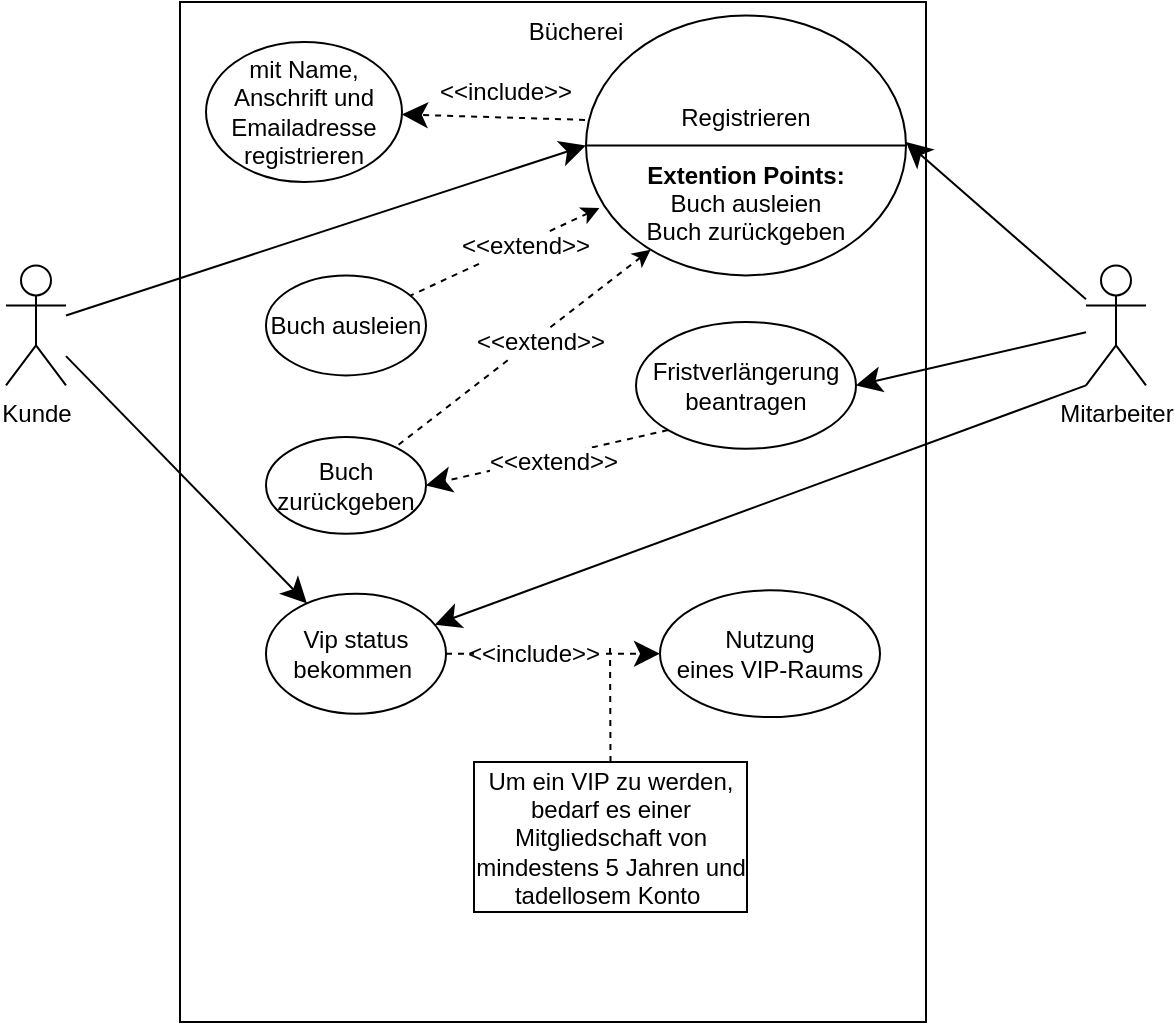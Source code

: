 <mxfile version="20.2.8" type="device"><diagram id="TUwGTryx9L3_MBxj53Zs" name="Страница-1"><mxGraphModel dx="1038" dy="547" grid="1" gridSize="10" guides="1" tooltips="1" connect="1" arrows="1" fold="1" page="1" pageScale="1" pageWidth="827" pageHeight="1169" math="0" shadow="0"><root><mxCell id="0"/><mxCell id="1" parent="0"/><mxCell id="9uPm1RoYX5vybW7G2rX--54" value="" style="rounded=0;whiteSpace=wrap;html=1;shadow=0;labelBackgroundColor=none;fontSize=12;fillColor=none;" vertex="1" parent="1"><mxGeometry x="237" y="180" width="373" height="510" as="geometry"/></mxCell><mxCell id="9uPm1RoYX5vybW7G2rX--124" style="edgeStyle=none;rounded=0;orthogonalLoop=1;jettySize=auto;html=1;strokeWidth=1;fontSize=12;endArrow=classic;endFill=1;endSize=10;entryX=1;entryY=0.5;entryDx=0;entryDy=0;" edge="1" parent="1" source="9uPm1RoYX5vybW7G2rX--47"><mxGeometry relative="1" as="geometry"><mxPoint x="600" y="250" as="targetPoint"/></mxGeometry></mxCell><mxCell id="9uPm1RoYX5vybW7G2rX--126" style="edgeStyle=none;rounded=0;orthogonalLoop=1;jettySize=auto;html=1;entryX=1;entryY=0.5;entryDx=0;entryDy=0;strokeWidth=1;fontSize=12;endArrow=classic;endFill=1;endSize=10;" edge="1" parent="1" source="9uPm1RoYX5vybW7G2rX--47" target="9uPm1RoYX5vybW7G2rX--67"><mxGeometry relative="1" as="geometry"/></mxCell><mxCell id="9uPm1RoYX5vybW7G2rX--153" style="edgeStyle=none;rounded=0;orthogonalLoop=1;jettySize=auto;html=1;exitX=0;exitY=1;exitDx=0;exitDy=0;exitPerimeter=0;strokeWidth=1;fontSize=12;endArrow=classic;endFill=1;endSize=10;" edge="1" parent="1" source="9uPm1RoYX5vybW7G2rX--47" target="9uPm1RoYX5vybW7G2rX--109"><mxGeometry relative="1" as="geometry"/></mxCell><mxCell id="9uPm1RoYX5vybW7G2rX--47" value="Mitarbeiter" style="shape=umlActor;verticalLabelPosition=bottom;verticalAlign=top;html=1;outlineConnect=0;shadow=0;labelBackgroundColor=none;fontSize=12;fillColor=none;" vertex="1" parent="1"><mxGeometry x="690" y="311.69" width="30" height="60" as="geometry"/></mxCell><mxCell id="9uPm1RoYX5vybW7G2rX--123" style="edgeStyle=none;rounded=0;orthogonalLoop=1;jettySize=auto;html=1;strokeWidth=1;fontSize=12;endArrow=classic;endFill=1;endSize=10;entryX=0;entryY=0.5;entryDx=0;entryDy=0;" edge="1" parent="1" source="9uPm1RoYX5vybW7G2rX--48" target="9uPm1RoYX5vybW7G2rX--158"><mxGeometry relative="1" as="geometry"><mxPoint x="330" y="290" as="targetPoint"/></mxGeometry></mxCell><mxCell id="9uPm1RoYX5vybW7G2rX--152" style="edgeStyle=none;rounded=0;orthogonalLoop=1;jettySize=auto;html=1;strokeWidth=1;fontSize=12;endArrow=classic;endFill=1;endSize=10;" edge="1" parent="1" source="9uPm1RoYX5vybW7G2rX--48" target="9uPm1RoYX5vybW7G2rX--109"><mxGeometry relative="1" as="geometry"/></mxCell><mxCell id="9uPm1RoYX5vybW7G2rX--48" value="Kunde" style="shape=umlActor;verticalLabelPosition=bottom;verticalAlign=top;html=1;outlineConnect=0;shadow=0;labelBackgroundColor=none;fontSize=12;fillColor=none;" vertex="1" parent="1"><mxGeometry x="150" y="311.69" width="30" height="60" as="geometry"/></mxCell><mxCell id="9uPm1RoYX5vybW7G2rX--55" value="Bücherei" style="text;html=1;strokeColor=none;fillColor=none;align=center;verticalAlign=middle;whiteSpace=wrap;rounded=0;shadow=0;labelBackgroundColor=none;fontSize=12;" vertex="1" parent="1"><mxGeometry x="405" y="180" width="60" height="30" as="geometry"/></mxCell><mxCell id="9uPm1RoYX5vybW7G2rX--65" style="edgeStyle=none;rounded=0;orthogonalLoop=1;jettySize=auto;html=1;exitX=1;exitY=1;exitDx=0;exitDy=0;exitPerimeter=0;strokeWidth=1;fontSize=12;endArrow=classic;endFill=1;endSize=10;" edge="1" parent="1" source="9uPm1RoYX5vybW7G2rX--48" target="9uPm1RoYX5vybW7G2rX--48"><mxGeometry relative="1" as="geometry"/></mxCell><mxCell id="9uPm1RoYX5vybW7G2rX--146" style="edgeStyle=none;rounded=0;orthogonalLoop=1;jettySize=auto;html=1;exitX=0;exitY=1;exitDx=0;exitDy=0;entryX=1;entryY=0.5;entryDx=0;entryDy=0;dashed=1;strokeWidth=1;fontSize=12;endArrow=classic;endFill=1;endSize=10;" edge="1" parent="1" source="9uPm1RoYX5vybW7G2rX--67" target="9uPm1RoYX5vybW7G2rX--60"><mxGeometry relative="1" as="geometry"/></mxCell><mxCell id="9uPm1RoYX5vybW7G2rX--67" value="Fristverlängerung &lt;br&gt;beantragen" style="ellipse;whiteSpace=wrap;html=1;shadow=0;labelBackgroundColor=none;fontSize=12;fillColor=none;" vertex="1" parent="1"><mxGeometry x="465" y="340.002" width="110.0" height="63.388" as="geometry"/></mxCell><mxCell id="9uPm1RoYX5vybW7G2rX--155" value="" style="edgeStyle=none;rounded=0;orthogonalLoop=1;jettySize=auto;html=1;strokeWidth=1;fontSize=12;endArrow=classic;endFill=1;endSize=10;dashed=1;exitX=-0.003;exitY=0.402;exitDx=0;exitDy=0;exitPerimeter=0;" edge="1" parent="1" source="9uPm1RoYX5vybW7G2rX--158" target="9uPm1RoYX5vybW7G2rX--154"><mxGeometry relative="1" as="geometry"><mxPoint x="477.242" y="246.453" as="sourcePoint"/></mxGeometry></mxCell><mxCell id="9uPm1RoYX5vybW7G2rX--59" value="Buch ausleien" style="ellipse;whiteSpace=wrap;html=1;shadow=0;labelBackgroundColor=none;fontSize=12;fillColor=none;" vertex="1" parent="1"><mxGeometry x="280" y="316.69" width="80" height="50" as="geometry"/></mxCell><mxCell id="9uPm1RoYX5vybW7G2rX--60" value="Buch zurückgeben" style="ellipse;whiteSpace=wrap;html=1;shadow=0;labelBackgroundColor=none;fontSize=12;fillColor=none;" vertex="1" parent="1"><mxGeometry x="280" y="397.54" width="80" height="48.31" as="geometry"/></mxCell><mxCell id="9uPm1RoYX5vybW7G2rX--85" style="edgeStyle=none;rounded=0;orthogonalLoop=1;jettySize=auto;html=1;exitX=0.5;exitY=1;exitDx=0;exitDy=0;dashed=1;strokeWidth=1;fontSize=12;endArrow=classic;endFill=1;endSize=10;" edge="1" parent="1" source="9uPm1RoYX5vybW7G2rX--77" target="9uPm1RoYX5vybW7G2rX--77"><mxGeometry relative="1" as="geometry"/></mxCell><mxCell id="9uPm1RoYX5vybW7G2rX--88" style="edgeStyle=none;rounded=0;orthogonalLoop=1;jettySize=auto;html=1;exitX=0.5;exitY=0;exitDx=0;exitDy=0;dashed=1;strokeWidth=1;fontSize=12;endArrow=classic;endFill=1;endSize=10;" edge="1" parent="1" source="9uPm1RoYX5vybW7G2rX--59" target="9uPm1RoYX5vybW7G2rX--59"><mxGeometry relative="1" as="geometry"/></mxCell><mxCell id="9uPm1RoYX5vybW7G2rX--97" value="Nutzung &lt;br&gt;eines VIP-Raums" style="ellipse;whiteSpace=wrap;html=1;shadow=0;labelBackgroundColor=none;fontSize=12;fillColor=none;" vertex="1" parent="1"><mxGeometry x="477" y="474.15" width="110" height="63.39" as="geometry"/></mxCell><mxCell id="9uPm1RoYX5vybW7G2rX--103" style="edgeStyle=none;rounded=0;orthogonalLoop=1;jettySize=auto;html=1;entryX=1;entryY=0.5;entryDx=0;entryDy=0;dashed=1;strokeWidth=1;fontSize=12;endArrow=classic;endFill=1;endSize=10;" edge="1" parent="1"><mxGeometry relative="1" as="geometry"><mxPoint x="435" y="530" as="sourcePoint"/><mxPoint x="435" y="530" as="targetPoint"/></mxGeometry></mxCell><mxCell id="9uPm1RoYX5vybW7G2rX--105" style="edgeStyle=none;rounded=0;orthogonalLoop=1;jettySize=auto;html=1;exitX=0.5;exitY=1;exitDx=0;exitDy=0;dashed=1;strokeWidth=1;fontSize=12;endArrow=classic;endFill=1;endSize=10;" edge="1" parent="1"><mxGeometry relative="1" as="geometry"><mxPoint x="347.5" y="630" as="sourcePoint"/><mxPoint x="347.5" y="630" as="targetPoint"/></mxGeometry></mxCell><mxCell id="9uPm1RoYX5vybW7G2rX--141" style="edgeStyle=none;rounded=0;orthogonalLoop=1;jettySize=auto;html=1;exitX=1;exitY=0.5;exitDx=0;exitDy=0;dashed=1;strokeWidth=1;fontSize=12;endArrow=classic;endFill=1;endSize=10;startArrow=none;" edge="1" parent="1" source="9uPm1RoYX5vybW7G2rX--116" target="9uPm1RoYX5vybW7G2rX--97"><mxGeometry relative="1" as="geometry"/></mxCell><mxCell id="9uPm1RoYX5vybW7G2rX--109" value="Vip status&lt;br&gt;bekommen&amp;nbsp;" style="ellipse;whiteSpace=wrap;html=1;shadow=0;labelBackgroundColor=none;fontSize=12;fillColor=none;" vertex="1" parent="1"><mxGeometry x="280" y="475.85" width="90" height="60" as="geometry"/></mxCell><mxCell id="9uPm1RoYX5vybW7G2rX--144" style="edgeStyle=none;rounded=0;orthogonalLoop=1;jettySize=auto;html=1;exitX=0.5;exitY=0;exitDx=0;exitDy=0;dashed=1;strokeWidth=1;fontSize=12;endArrow=none;endFill=0;endSize=10;" edge="1" parent="1" source="9uPm1RoYX5vybW7G2rX--112"><mxGeometry relative="1" as="geometry"><mxPoint x="452" y="500" as="targetPoint"/></mxGeometry></mxCell><mxCell id="9uPm1RoYX5vybW7G2rX--112" value="Um ein VIP zu werden, bedarf es einer Mitgliedschaft von mindestens 5 Jahren und tadellosem Konto&amp;nbsp;" style="rounded=0;whiteSpace=wrap;html=1;shadow=0;labelBackgroundColor=default;fontSize=12;fillColor=none;" vertex="1" parent="1"><mxGeometry x="384" y="560" width="136.5" height="75" as="geometry"/></mxCell><mxCell id="9uPm1RoYX5vybW7G2rX--77" value="&amp;lt;&amp;lt;extend&amp;gt;&amp;gt;" style="text;html=1;strokeColor=none;fillColor=none;align=center;verticalAlign=middle;whiteSpace=wrap;rounded=0;shadow=0;labelBackgroundColor=default;fontSize=12;" vertex="1" parent="1"><mxGeometry x="393.5" y="400" width="60" height="20" as="geometry"/></mxCell><mxCell id="9uPm1RoYX5vybW7G2rX--116" value="&amp;lt;&amp;lt;include&amp;gt;&amp;gt;" style="text;html=1;strokeColor=none;fillColor=none;align=center;verticalAlign=middle;whiteSpace=wrap;rounded=0;shadow=0;labelBackgroundColor=default;fontSize=12;" vertex="1" parent="1"><mxGeometry x="384" y="490.84" width="60" height="30" as="geometry"/></mxCell><mxCell id="9uPm1RoYX5vybW7G2rX--145" value="" style="edgeStyle=none;rounded=0;orthogonalLoop=1;jettySize=auto;html=1;exitX=1;exitY=0.5;exitDx=0;exitDy=0;dashed=1;strokeWidth=1;fontSize=12;endArrow=none;endFill=1;endSize=10;" edge="1" parent="1" source="9uPm1RoYX5vybW7G2rX--109" target="9uPm1RoYX5vybW7G2rX--116"><mxGeometry relative="1" as="geometry"><mxPoint x="350" y="525" as="sourcePoint"/><mxPoint x="465.0" y="524.995" as="targetPoint"/></mxGeometry></mxCell><mxCell id="9uPm1RoYX5vybW7G2rX--148" value="&amp;lt;&amp;lt;include&amp;gt;&amp;gt;" style="text;html=1;strokeColor=none;fillColor=none;align=center;verticalAlign=middle;whiteSpace=wrap;rounded=0;shadow=0;labelBackgroundColor=default;fontSize=12;" vertex="1" parent="1"><mxGeometry x="370" y="210" width="60" height="30" as="geometry"/></mxCell><mxCell id="9uPm1RoYX5vybW7G2rX--154" value="mit Name, Anschrift und Emailadresse registrieren" style="ellipse;whiteSpace=wrap;html=1;shadow=0;labelBackgroundColor=none;fontSize=12;fillColor=none;" vertex="1" parent="1"><mxGeometry x="250" y="200" width="98" height="70" as="geometry"/></mxCell><mxCell id="9uPm1RoYX5vybW7G2rX--160" style="edgeStyle=none;rounded=0;orthogonalLoop=1;jettySize=auto;html=1;exitX=0.042;exitY=0.741;exitDx=0;exitDy=0;strokeWidth=1;fontSize=12;endArrow=none;endFill=0;endSize=10;exitPerimeter=0;dashed=1;startArrow=classic;startFill=1;" edge="1" parent="1" source="9uPm1RoYX5vybW7G2rX--158" target="9uPm1RoYX5vybW7G2rX--59"><mxGeometry relative="1" as="geometry"/></mxCell><mxCell id="9uPm1RoYX5vybW7G2rX--161" style="edgeStyle=none;rounded=0;orthogonalLoop=1;jettySize=auto;html=1;exitX=0.202;exitY=0.901;exitDx=0;exitDy=0;strokeWidth=1;fontSize=12;endArrow=none;endFill=0;endSize=10;exitPerimeter=0;dashed=1;startArrow=classic;startFill=1;" edge="1" parent="1" source="9uPm1RoYX5vybW7G2rX--158" target="9uPm1RoYX5vybW7G2rX--60"><mxGeometry relative="1" as="geometry"/></mxCell><mxCell id="9uPm1RoYX5vybW7G2rX--158" value="&lt;br&gt;&lt;br&gt;Registrieren&lt;br&gt;&lt;br&gt;&lt;b&gt;Extention Points:&lt;br&gt;&lt;/b&gt;Buch ausleien&lt;br&gt;Buch zurückgeben" style="shape=lineEllipse;perimeter=ellipsePerimeter;whiteSpace=wrap;html=1;backgroundOutline=1;shadow=0;labelBackgroundColor=none;fontSize=12;fillColor=none;" vertex="1" parent="1"><mxGeometry x="440" y="186.69" width="160" height="130" as="geometry"/></mxCell><mxCell id="9uPm1RoYX5vybW7G2rX--162" value="&amp;lt;&amp;lt;extend&amp;gt;&amp;gt;" style="text;html=1;strokeColor=none;fillColor=none;align=center;verticalAlign=middle;whiteSpace=wrap;rounded=0;shadow=0;labelBackgroundColor=default;fontSize=12;" vertex="1" parent="1"><mxGeometry x="393.5" y="340" width="46.5" height="20" as="geometry"/></mxCell><mxCell id="9uPm1RoYX5vybW7G2rX--163" value="&amp;lt;&amp;lt;extend&amp;gt;&amp;gt;" style="text;html=1;strokeColor=none;fillColor=none;align=center;verticalAlign=middle;whiteSpace=wrap;rounded=0;shadow=0;labelBackgroundColor=default;fontSize=12;" vertex="1" parent="1"><mxGeometry x="380" y="291.69" width="60" height="20" as="geometry"/></mxCell></root></mxGraphModel></diagram></mxfile>